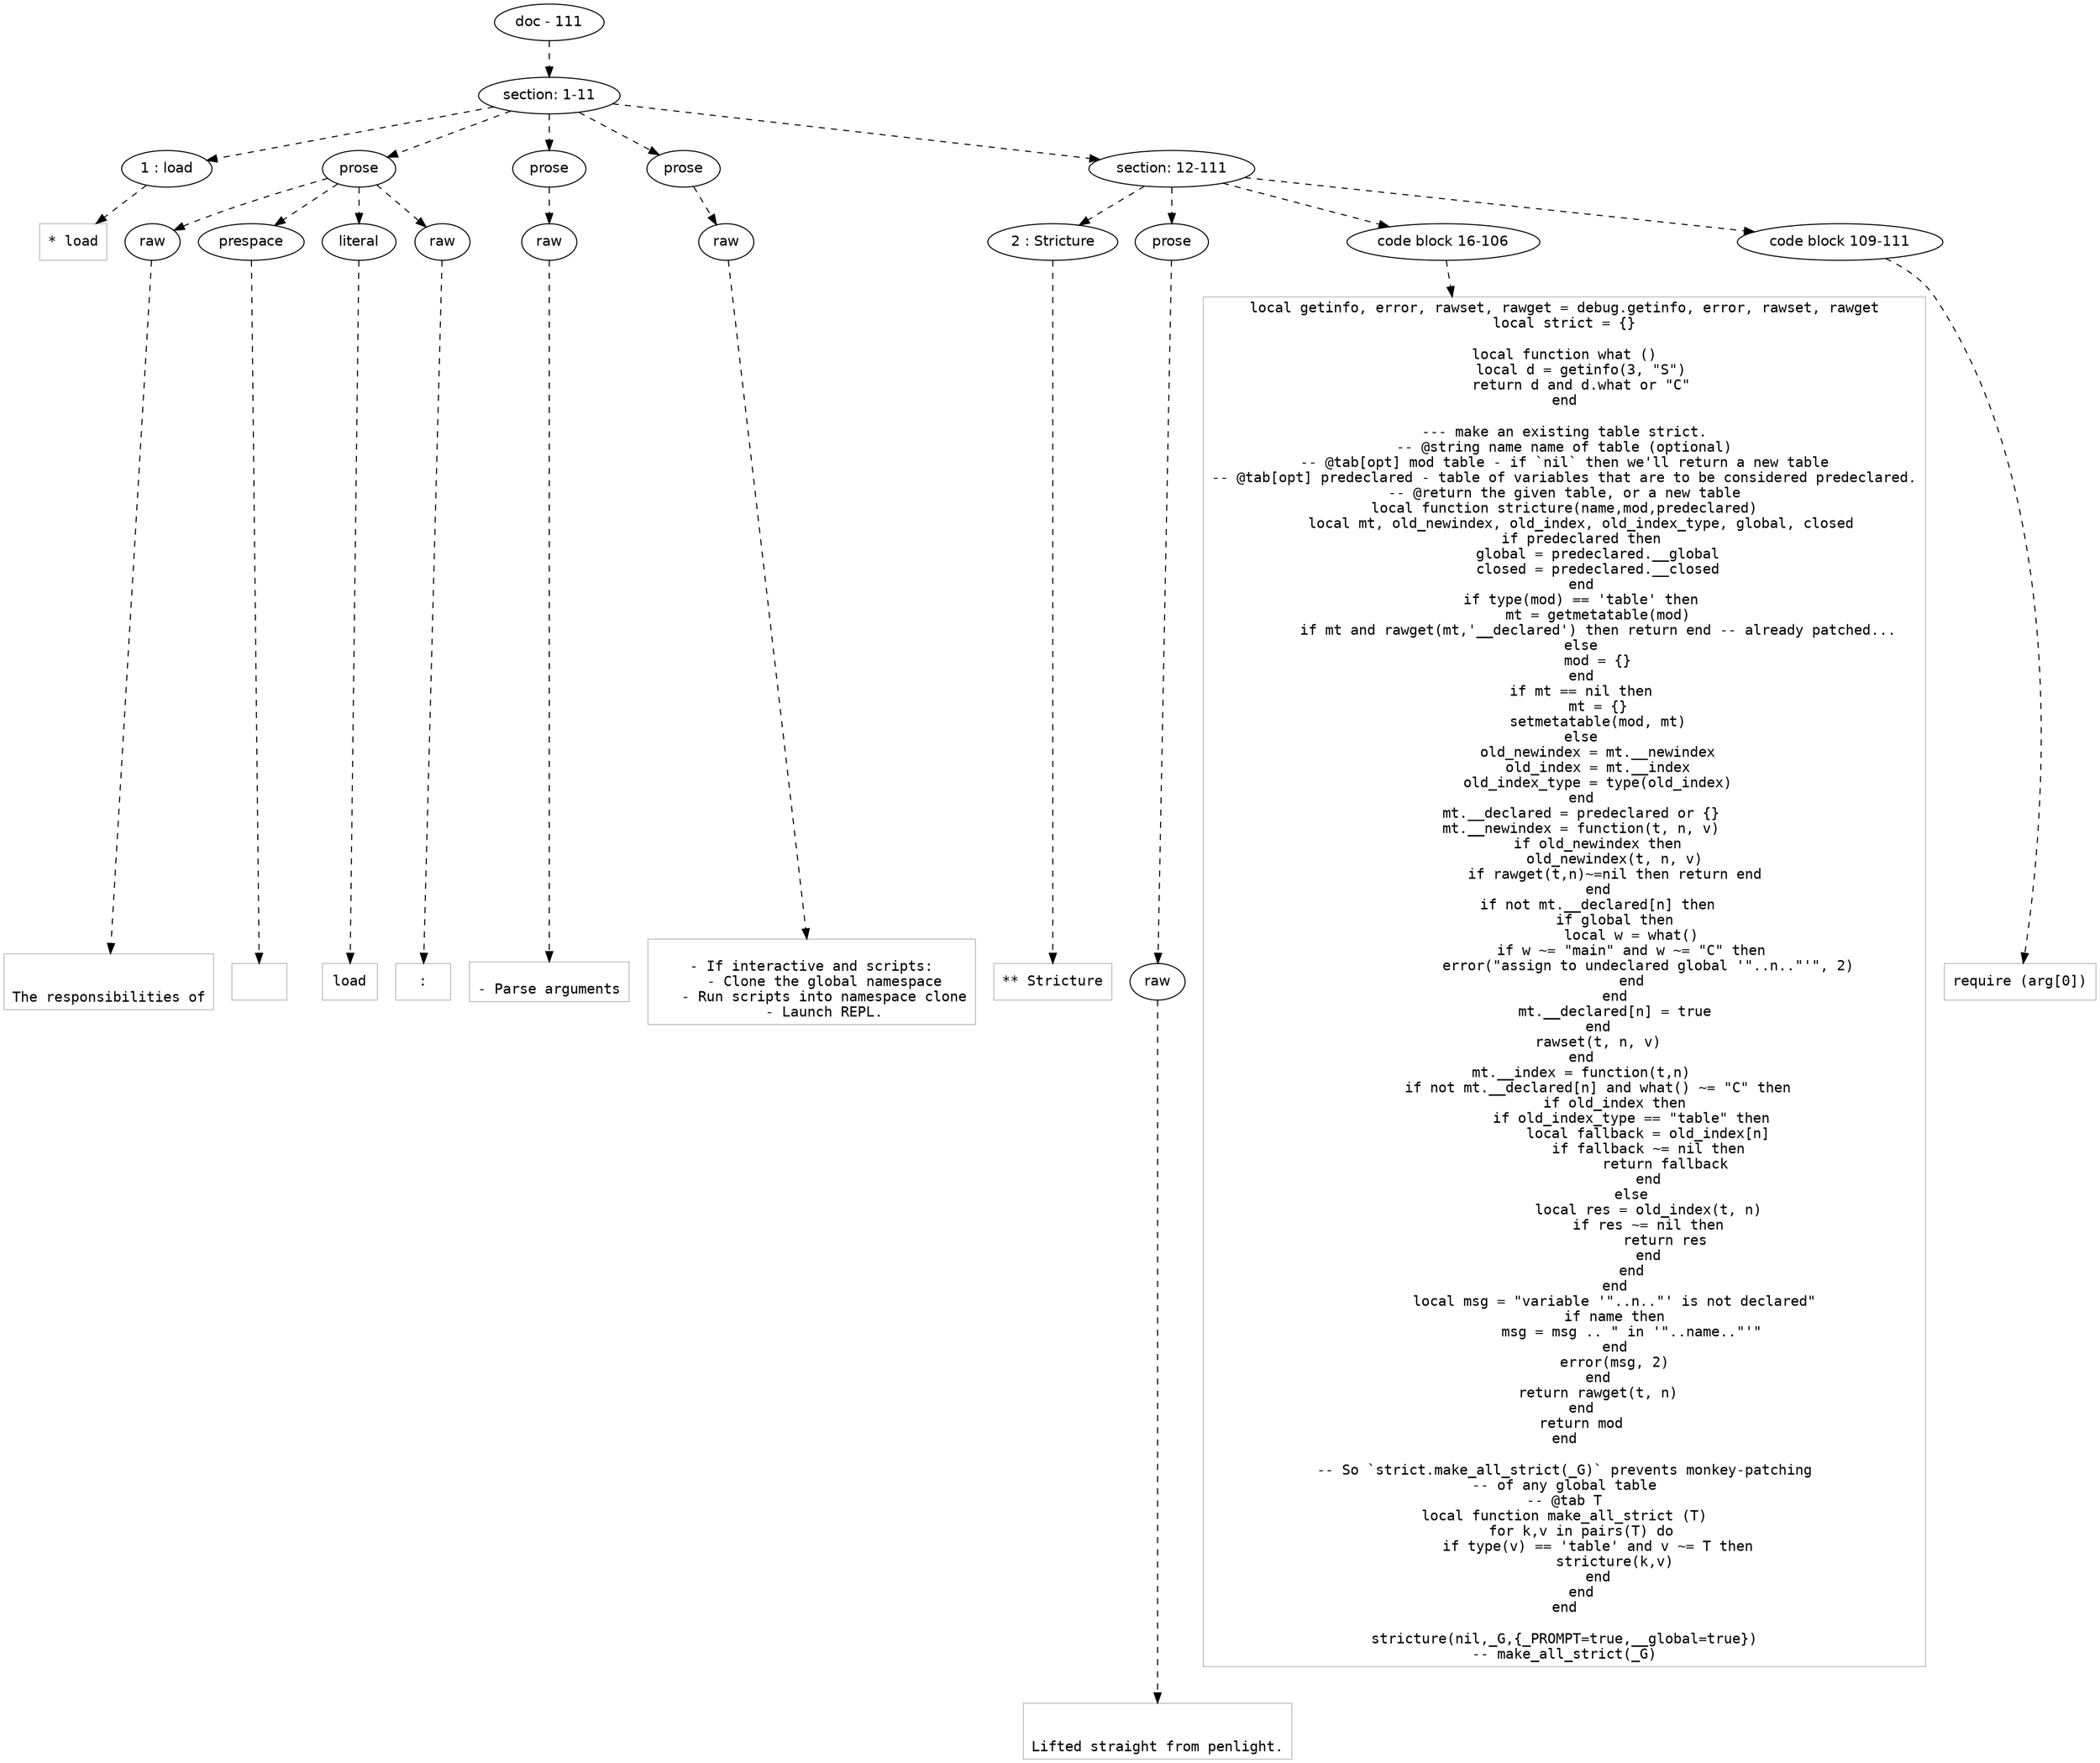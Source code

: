 digraph lpegNode {

node [fontname=Helvetica]
edge [style=dashed]

doc_0 [label="doc - 111"]


doc_0 -> { section_1}
{rank=same; section_1}

section_1 [label="section: 1-11"]


// END RANK doc_0

section_1 -> { header_2 prose_3 prose_4 prose_5 section_6}
{rank=same; header_2 prose_3 prose_4 prose_5 section_6}

header_2 [label="1 : load"]

prose_3 [label="prose"]

prose_4 [label="prose"]

prose_5 [label="prose"]

section_6 [label="section: 12-111"]


// END RANK section_1

header_2 -> leaf_7
leaf_7  [color=Gray,shape=rectangle,fontname=Inconsolata,label="* load"]
// END RANK header_2

prose_3 -> { raw_8 prespace_9 literal_10 raw_11}
{rank=same; raw_8 prespace_9 literal_10 raw_11}

raw_8 [label="raw"]

prespace_9 [label="prespace"]

literal_10 [label="literal"]

raw_11 [label="raw"]


// END RANK prose_3

raw_8 -> leaf_12
leaf_12  [color=Gray,shape=rectangle,fontname=Inconsolata,label="

The responsibilities of"]
// END RANK raw_8

prespace_9 -> leaf_13
leaf_13  [color=Gray,shape=rectangle,fontname=Inconsolata,label=" "]
// END RANK prespace_9

literal_10 -> leaf_14
leaf_14  [color=Gray,shape=rectangle,fontname=Inconsolata,label="load"]
// END RANK literal_10

raw_11 -> leaf_15
leaf_15  [color=Gray,shape=rectangle,fontname=Inconsolata,label=":
"]
// END RANK raw_11

prose_4 -> { raw_16}
{rank=same; raw_16}

raw_16 [label="raw"]


// END RANK prose_4

raw_16 -> leaf_17
leaf_17  [color=Gray,shape=rectangle,fontname=Inconsolata,label="
- Parse arguments
"]
// END RANK raw_16

prose_5 -> { raw_18}
{rank=same; raw_18}

raw_18 [label="raw"]


// END RANK prose_5

raw_18 -> leaf_19
leaf_19  [color=Gray,shape=rectangle,fontname=Inconsolata,label="
- If interactive and scripts:
   - Clone the global namespace
   - Run scripts into namespace clone
   - Launch REPL.
"]
// END RANK raw_18

section_6 -> { header_20 prose_21 codeblock_22 codeblock_23}
{rank=same; header_20 prose_21 codeblock_22 codeblock_23}

header_20 [label="2 : Stricture"]

prose_21 [label="prose"]

codeblock_22 [label="code block 16-106"]

codeblock_23 [label="code block 109-111"]


// END RANK section_6

header_20 -> leaf_24
leaf_24  [color=Gray,shape=rectangle,fontname=Inconsolata,label="** Stricture"]
// END RANK header_20

prose_21 -> { raw_25}
{rank=same; raw_25}

raw_25 [label="raw"]


// END RANK prose_21

raw_25 -> leaf_26
leaf_26  [color=Gray,shape=rectangle,fontname=Inconsolata,label="

Lifted straight from penlight.
"]
// END RANK raw_25

codeblock_22 -> leaf_27
leaf_27  [color=Gray,shape=rectangle,fontname=Inconsolata,label="local getinfo, error, rawset, rawget = debug.getinfo, error, rawset, rawget
local strict = {}

local function what ()
    local d = getinfo(3, \"S\")
    return d and d.what or \"C\"
end

--- make an existing table strict.
-- @string name name of table (optional)
-- @tab[opt] mod table - if `nil` then we'll return a new table
-- @tab[opt] predeclared - table of variables that are to be considered predeclared.
-- @return the given table, or a new table
local function stricture(name,mod,predeclared)
    local mt, old_newindex, old_index, old_index_type, global, closed
    if predeclared then
        global = predeclared.__global
        closed = predeclared.__closed
    end
    if type(mod) == 'table' then
        mt = getmetatable(mod)
        if mt and rawget(mt,'__declared') then return end -- already patched...
    else
        mod = {}
    end
    if mt == nil then
        mt = {}
        setmetatable(mod, mt)
    else
        old_newindex = mt.__newindex
        old_index = mt.__index
        old_index_type = type(old_index)
    end
    mt.__declared = predeclared or {}
    mt.__newindex = function(t, n, v)
        if old_newindex then
            old_newindex(t, n, v)
            if rawget(t,n)~=nil then return end
        end
        if not mt.__declared[n] then
            if global then
                local w = what()
                if w ~= \"main\" and w ~= \"C\" then
                    error(\"assign to undeclared global '\"..n..\"'\", 2)
                end
            end
            mt.__declared[n] = true
        end
        rawset(t, n, v)
    end
    mt.__index = function(t,n)
        if not mt.__declared[n] and what() ~= \"C\" then
            if old_index then
                if old_index_type == \"table\" then
                    local fallback = old_index[n]
                    if fallback ~= nil then
                        return fallback
                    end
                else
                    local res = old_index(t, n)
                    if res ~= nil then
                        return res
                    end
                end
            end
            local msg = \"variable '\"..n..\"' is not declared\"
            if name then
                msg = msg .. \" in '\"..name..\"'\"
            end
            error(msg, 2)
        end
        return rawget(t, n)
    end
    return mod
end

-- So `strict.make_all_strict(_G)` prevents monkey-patching
-- of any global table
-- @tab T
local function make_all_strict (T)
    for k,v in pairs(T) do
        if type(v) == 'table' and v ~= T then
            stricture(k,v)
        end
    end
end

stricture(nil,_G,{_PROMPT=true,__global=true})
-- make_all_strict(_G)"]
// END RANK codeblock_22

codeblock_23 -> leaf_28
leaf_28  [color=Gray,shape=rectangle,fontname=Inconsolata,label="require (arg[0])"]
// END RANK codeblock_23


}

